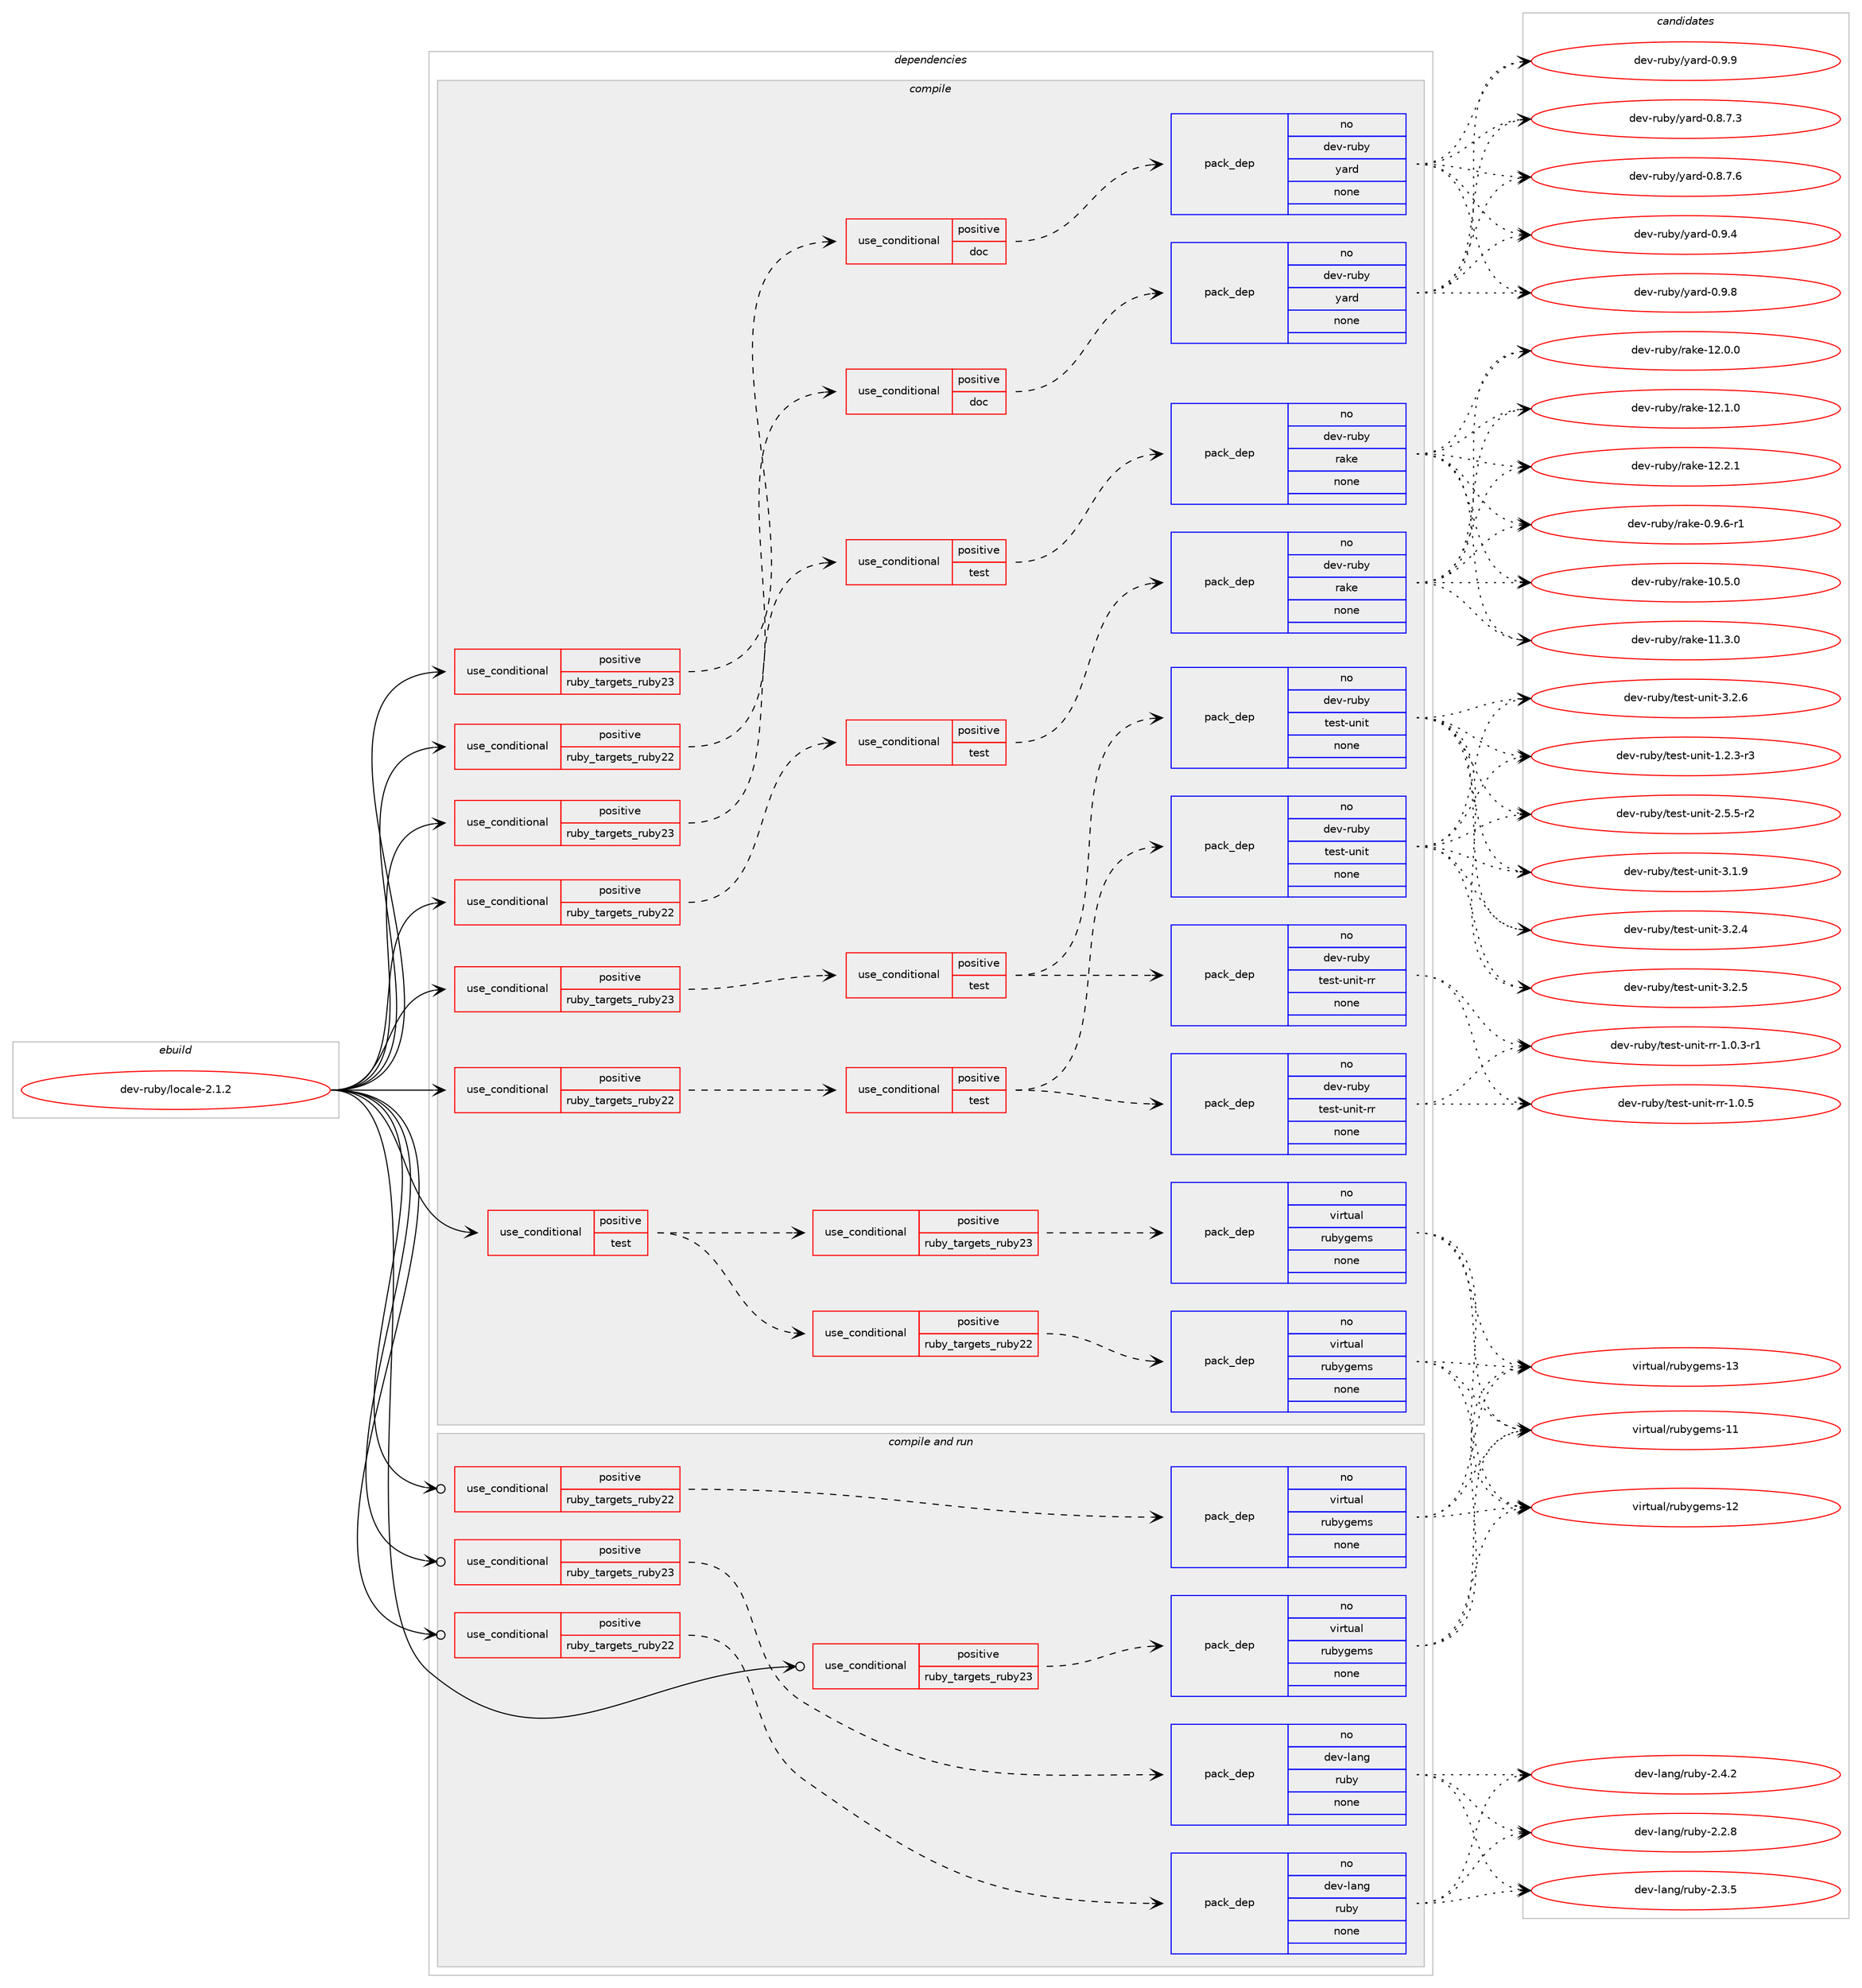 digraph prolog {

# *************
# Graph options
# *************

newrank=true;
concentrate=true;
compound=true;
graph [rankdir=LR,fontname=Helvetica,fontsize=10,ranksep=1.5];#, ranksep=2.5, nodesep=0.2];
edge  [arrowhead=vee];
node  [fontname=Helvetica,fontsize=10];

# **********
# The ebuild
# **********

subgraph cluster_leftcol {
color=gray;
rank=same;
label=<<i>ebuild</i>>;
id [label="dev-ruby/locale-2.1.2", color=red, width=4, href="../dev-ruby/locale-2.1.2.svg"];
}

# ****************
# The dependencies
# ****************

subgraph cluster_midcol {
color=gray;
label=<<i>dependencies</i>>;
subgraph cluster_compile {
fillcolor="#eeeeee";
style=filled;
label=<<i>compile</i>>;
subgraph cond60710 {
dependency245888 [label=<<TABLE BORDER="0" CELLBORDER="1" CELLSPACING="0" CELLPADDING="4"><TR><TD ROWSPAN="3" CELLPADDING="10">use_conditional</TD></TR><TR><TD>positive</TD></TR><TR><TD>ruby_targets_ruby22</TD></TR></TABLE>>, shape=none, color=red];
subgraph cond60711 {
dependency245889 [label=<<TABLE BORDER="0" CELLBORDER="1" CELLSPACING="0" CELLPADDING="4"><TR><TD ROWSPAN="3" CELLPADDING="10">use_conditional</TD></TR><TR><TD>positive</TD></TR><TR><TD>doc</TD></TR></TABLE>>, shape=none, color=red];
subgraph pack181087 {
dependency245890 [label=<<TABLE BORDER="0" CELLBORDER="1" CELLSPACING="0" CELLPADDING="4" WIDTH="220"><TR><TD ROWSPAN="6" CELLPADDING="30">pack_dep</TD></TR><TR><TD WIDTH="110">no</TD></TR><TR><TD>dev-ruby</TD></TR><TR><TD>yard</TD></TR><TR><TD>none</TD></TR><TR><TD></TD></TR></TABLE>>, shape=none, color=blue];
}
dependency245889:e -> dependency245890:w [weight=20,style="dashed",arrowhead="vee"];
}
dependency245888:e -> dependency245889:w [weight=20,style="dashed",arrowhead="vee"];
}
id:e -> dependency245888:w [weight=20,style="solid",arrowhead="vee"];
subgraph cond60712 {
dependency245891 [label=<<TABLE BORDER="0" CELLBORDER="1" CELLSPACING="0" CELLPADDING="4"><TR><TD ROWSPAN="3" CELLPADDING="10">use_conditional</TD></TR><TR><TD>positive</TD></TR><TR><TD>ruby_targets_ruby22</TD></TR></TABLE>>, shape=none, color=red];
subgraph cond60713 {
dependency245892 [label=<<TABLE BORDER="0" CELLBORDER="1" CELLSPACING="0" CELLPADDING="4"><TR><TD ROWSPAN="3" CELLPADDING="10">use_conditional</TD></TR><TR><TD>positive</TD></TR><TR><TD>test</TD></TR></TABLE>>, shape=none, color=red];
subgraph pack181088 {
dependency245893 [label=<<TABLE BORDER="0" CELLBORDER="1" CELLSPACING="0" CELLPADDING="4" WIDTH="220"><TR><TD ROWSPAN="6" CELLPADDING="30">pack_dep</TD></TR><TR><TD WIDTH="110">no</TD></TR><TR><TD>dev-ruby</TD></TR><TR><TD>rake</TD></TR><TR><TD>none</TD></TR><TR><TD></TD></TR></TABLE>>, shape=none, color=blue];
}
dependency245892:e -> dependency245893:w [weight=20,style="dashed",arrowhead="vee"];
}
dependency245891:e -> dependency245892:w [weight=20,style="dashed",arrowhead="vee"];
}
id:e -> dependency245891:w [weight=20,style="solid",arrowhead="vee"];
subgraph cond60714 {
dependency245894 [label=<<TABLE BORDER="0" CELLBORDER="1" CELLSPACING="0" CELLPADDING="4"><TR><TD ROWSPAN="3" CELLPADDING="10">use_conditional</TD></TR><TR><TD>positive</TD></TR><TR><TD>ruby_targets_ruby22</TD></TR></TABLE>>, shape=none, color=red];
subgraph cond60715 {
dependency245895 [label=<<TABLE BORDER="0" CELLBORDER="1" CELLSPACING="0" CELLPADDING="4"><TR><TD ROWSPAN="3" CELLPADDING="10">use_conditional</TD></TR><TR><TD>positive</TD></TR><TR><TD>test</TD></TR></TABLE>>, shape=none, color=red];
subgraph pack181089 {
dependency245896 [label=<<TABLE BORDER="0" CELLBORDER="1" CELLSPACING="0" CELLPADDING="4" WIDTH="220"><TR><TD ROWSPAN="6" CELLPADDING="30">pack_dep</TD></TR><TR><TD WIDTH="110">no</TD></TR><TR><TD>dev-ruby</TD></TR><TR><TD>test-unit</TD></TR><TR><TD>none</TD></TR><TR><TD></TD></TR></TABLE>>, shape=none, color=blue];
}
dependency245895:e -> dependency245896:w [weight=20,style="dashed",arrowhead="vee"];
subgraph pack181090 {
dependency245897 [label=<<TABLE BORDER="0" CELLBORDER="1" CELLSPACING="0" CELLPADDING="4" WIDTH="220"><TR><TD ROWSPAN="6" CELLPADDING="30">pack_dep</TD></TR><TR><TD WIDTH="110">no</TD></TR><TR><TD>dev-ruby</TD></TR><TR><TD>test-unit-rr</TD></TR><TR><TD>none</TD></TR><TR><TD></TD></TR></TABLE>>, shape=none, color=blue];
}
dependency245895:e -> dependency245897:w [weight=20,style="dashed",arrowhead="vee"];
}
dependency245894:e -> dependency245895:w [weight=20,style="dashed",arrowhead="vee"];
}
id:e -> dependency245894:w [weight=20,style="solid",arrowhead="vee"];
subgraph cond60716 {
dependency245898 [label=<<TABLE BORDER="0" CELLBORDER="1" CELLSPACING="0" CELLPADDING="4"><TR><TD ROWSPAN="3" CELLPADDING="10">use_conditional</TD></TR><TR><TD>positive</TD></TR><TR><TD>ruby_targets_ruby23</TD></TR></TABLE>>, shape=none, color=red];
subgraph cond60717 {
dependency245899 [label=<<TABLE BORDER="0" CELLBORDER="1" CELLSPACING="0" CELLPADDING="4"><TR><TD ROWSPAN="3" CELLPADDING="10">use_conditional</TD></TR><TR><TD>positive</TD></TR><TR><TD>doc</TD></TR></TABLE>>, shape=none, color=red];
subgraph pack181091 {
dependency245900 [label=<<TABLE BORDER="0" CELLBORDER="1" CELLSPACING="0" CELLPADDING="4" WIDTH="220"><TR><TD ROWSPAN="6" CELLPADDING="30">pack_dep</TD></TR><TR><TD WIDTH="110">no</TD></TR><TR><TD>dev-ruby</TD></TR><TR><TD>yard</TD></TR><TR><TD>none</TD></TR><TR><TD></TD></TR></TABLE>>, shape=none, color=blue];
}
dependency245899:e -> dependency245900:w [weight=20,style="dashed",arrowhead="vee"];
}
dependency245898:e -> dependency245899:w [weight=20,style="dashed",arrowhead="vee"];
}
id:e -> dependency245898:w [weight=20,style="solid",arrowhead="vee"];
subgraph cond60718 {
dependency245901 [label=<<TABLE BORDER="0" CELLBORDER="1" CELLSPACING="0" CELLPADDING="4"><TR><TD ROWSPAN="3" CELLPADDING="10">use_conditional</TD></TR><TR><TD>positive</TD></TR><TR><TD>ruby_targets_ruby23</TD></TR></TABLE>>, shape=none, color=red];
subgraph cond60719 {
dependency245902 [label=<<TABLE BORDER="0" CELLBORDER="1" CELLSPACING="0" CELLPADDING="4"><TR><TD ROWSPAN="3" CELLPADDING="10">use_conditional</TD></TR><TR><TD>positive</TD></TR><TR><TD>test</TD></TR></TABLE>>, shape=none, color=red];
subgraph pack181092 {
dependency245903 [label=<<TABLE BORDER="0" CELLBORDER="1" CELLSPACING="0" CELLPADDING="4" WIDTH="220"><TR><TD ROWSPAN="6" CELLPADDING="30">pack_dep</TD></TR><TR><TD WIDTH="110">no</TD></TR><TR><TD>dev-ruby</TD></TR><TR><TD>rake</TD></TR><TR><TD>none</TD></TR><TR><TD></TD></TR></TABLE>>, shape=none, color=blue];
}
dependency245902:e -> dependency245903:w [weight=20,style="dashed",arrowhead="vee"];
}
dependency245901:e -> dependency245902:w [weight=20,style="dashed",arrowhead="vee"];
}
id:e -> dependency245901:w [weight=20,style="solid",arrowhead="vee"];
subgraph cond60720 {
dependency245904 [label=<<TABLE BORDER="0" CELLBORDER="1" CELLSPACING="0" CELLPADDING="4"><TR><TD ROWSPAN="3" CELLPADDING="10">use_conditional</TD></TR><TR><TD>positive</TD></TR><TR><TD>ruby_targets_ruby23</TD></TR></TABLE>>, shape=none, color=red];
subgraph cond60721 {
dependency245905 [label=<<TABLE BORDER="0" CELLBORDER="1" CELLSPACING="0" CELLPADDING="4"><TR><TD ROWSPAN="3" CELLPADDING="10">use_conditional</TD></TR><TR><TD>positive</TD></TR><TR><TD>test</TD></TR></TABLE>>, shape=none, color=red];
subgraph pack181093 {
dependency245906 [label=<<TABLE BORDER="0" CELLBORDER="1" CELLSPACING="0" CELLPADDING="4" WIDTH="220"><TR><TD ROWSPAN="6" CELLPADDING="30">pack_dep</TD></TR><TR><TD WIDTH="110">no</TD></TR><TR><TD>dev-ruby</TD></TR><TR><TD>test-unit</TD></TR><TR><TD>none</TD></TR><TR><TD></TD></TR></TABLE>>, shape=none, color=blue];
}
dependency245905:e -> dependency245906:w [weight=20,style="dashed",arrowhead="vee"];
subgraph pack181094 {
dependency245907 [label=<<TABLE BORDER="0" CELLBORDER="1" CELLSPACING="0" CELLPADDING="4" WIDTH="220"><TR><TD ROWSPAN="6" CELLPADDING="30">pack_dep</TD></TR><TR><TD WIDTH="110">no</TD></TR><TR><TD>dev-ruby</TD></TR><TR><TD>test-unit-rr</TD></TR><TR><TD>none</TD></TR><TR><TD></TD></TR></TABLE>>, shape=none, color=blue];
}
dependency245905:e -> dependency245907:w [weight=20,style="dashed",arrowhead="vee"];
}
dependency245904:e -> dependency245905:w [weight=20,style="dashed",arrowhead="vee"];
}
id:e -> dependency245904:w [weight=20,style="solid",arrowhead="vee"];
subgraph cond60722 {
dependency245908 [label=<<TABLE BORDER="0" CELLBORDER="1" CELLSPACING="0" CELLPADDING="4"><TR><TD ROWSPAN="3" CELLPADDING="10">use_conditional</TD></TR><TR><TD>positive</TD></TR><TR><TD>test</TD></TR></TABLE>>, shape=none, color=red];
subgraph cond60723 {
dependency245909 [label=<<TABLE BORDER="0" CELLBORDER="1" CELLSPACING="0" CELLPADDING="4"><TR><TD ROWSPAN="3" CELLPADDING="10">use_conditional</TD></TR><TR><TD>positive</TD></TR><TR><TD>ruby_targets_ruby22</TD></TR></TABLE>>, shape=none, color=red];
subgraph pack181095 {
dependency245910 [label=<<TABLE BORDER="0" CELLBORDER="1" CELLSPACING="0" CELLPADDING="4" WIDTH="220"><TR><TD ROWSPAN="6" CELLPADDING="30">pack_dep</TD></TR><TR><TD WIDTH="110">no</TD></TR><TR><TD>virtual</TD></TR><TR><TD>rubygems</TD></TR><TR><TD>none</TD></TR><TR><TD></TD></TR></TABLE>>, shape=none, color=blue];
}
dependency245909:e -> dependency245910:w [weight=20,style="dashed",arrowhead="vee"];
}
dependency245908:e -> dependency245909:w [weight=20,style="dashed",arrowhead="vee"];
subgraph cond60724 {
dependency245911 [label=<<TABLE BORDER="0" CELLBORDER="1" CELLSPACING="0" CELLPADDING="4"><TR><TD ROWSPAN="3" CELLPADDING="10">use_conditional</TD></TR><TR><TD>positive</TD></TR><TR><TD>ruby_targets_ruby23</TD></TR></TABLE>>, shape=none, color=red];
subgraph pack181096 {
dependency245912 [label=<<TABLE BORDER="0" CELLBORDER="1" CELLSPACING="0" CELLPADDING="4" WIDTH="220"><TR><TD ROWSPAN="6" CELLPADDING="30">pack_dep</TD></TR><TR><TD WIDTH="110">no</TD></TR><TR><TD>virtual</TD></TR><TR><TD>rubygems</TD></TR><TR><TD>none</TD></TR><TR><TD></TD></TR></TABLE>>, shape=none, color=blue];
}
dependency245911:e -> dependency245912:w [weight=20,style="dashed",arrowhead="vee"];
}
dependency245908:e -> dependency245911:w [weight=20,style="dashed",arrowhead="vee"];
}
id:e -> dependency245908:w [weight=20,style="solid",arrowhead="vee"];
}
subgraph cluster_compileandrun {
fillcolor="#eeeeee";
style=filled;
label=<<i>compile and run</i>>;
subgraph cond60725 {
dependency245913 [label=<<TABLE BORDER="0" CELLBORDER="1" CELLSPACING="0" CELLPADDING="4"><TR><TD ROWSPAN="3" CELLPADDING="10">use_conditional</TD></TR><TR><TD>positive</TD></TR><TR><TD>ruby_targets_ruby22</TD></TR></TABLE>>, shape=none, color=red];
subgraph pack181097 {
dependency245914 [label=<<TABLE BORDER="0" CELLBORDER="1" CELLSPACING="0" CELLPADDING="4" WIDTH="220"><TR><TD ROWSPAN="6" CELLPADDING="30">pack_dep</TD></TR><TR><TD WIDTH="110">no</TD></TR><TR><TD>dev-lang</TD></TR><TR><TD>ruby</TD></TR><TR><TD>none</TD></TR><TR><TD></TD></TR></TABLE>>, shape=none, color=blue];
}
dependency245913:e -> dependency245914:w [weight=20,style="dashed",arrowhead="vee"];
}
id:e -> dependency245913:w [weight=20,style="solid",arrowhead="odotvee"];
subgraph cond60726 {
dependency245915 [label=<<TABLE BORDER="0" CELLBORDER="1" CELLSPACING="0" CELLPADDING="4"><TR><TD ROWSPAN="3" CELLPADDING="10">use_conditional</TD></TR><TR><TD>positive</TD></TR><TR><TD>ruby_targets_ruby22</TD></TR></TABLE>>, shape=none, color=red];
subgraph pack181098 {
dependency245916 [label=<<TABLE BORDER="0" CELLBORDER="1" CELLSPACING="0" CELLPADDING="4" WIDTH="220"><TR><TD ROWSPAN="6" CELLPADDING="30">pack_dep</TD></TR><TR><TD WIDTH="110">no</TD></TR><TR><TD>virtual</TD></TR><TR><TD>rubygems</TD></TR><TR><TD>none</TD></TR><TR><TD></TD></TR></TABLE>>, shape=none, color=blue];
}
dependency245915:e -> dependency245916:w [weight=20,style="dashed",arrowhead="vee"];
}
id:e -> dependency245915:w [weight=20,style="solid",arrowhead="odotvee"];
subgraph cond60727 {
dependency245917 [label=<<TABLE BORDER="0" CELLBORDER="1" CELLSPACING="0" CELLPADDING="4"><TR><TD ROWSPAN="3" CELLPADDING="10">use_conditional</TD></TR><TR><TD>positive</TD></TR><TR><TD>ruby_targets_ruby23</TD></TR></TABLE>>, shape=none, color=red];
subgraph pack181099 {
dependency245918 [label=<<TABLE BORDER="0" CELLBORDER="1" CELLSPACING="0" CELLPADDING="4" WIDTH="220"><TR><TD ROWSPAN="6" CELLPADDING="30">pack_dep</TD></TR><TR><TD WIDTH="110">no</TD></TR><TR><TD>dev-lang</TD></TR><TR><TD>ruby</TD></TR><TR><TD>none</TD></TR><TR><TD></TD></TR></TABLE>>, shape=none, color=blue];
}
dependency245917:e -> dependency245918:w [weight=20,style="dashed",arrowhead="vee"];
}
id:e -> dependency245917:w [weight=20,style="solid",arrowhead="odotvee"];
subgraph cond60728 {
dependency245919 [label=<<TABLE BORDER="0" CELLBORDER="1" CELLSPACING="0" CELLPADDING="4"><TR><TD ROWSPAN="3" CELLPADDING="10">use_conditional</TD></TR><TR><TD>positive</TD></TR><TR><TD>ruby_targets_ruby23</TD></TR></TABLE>>, shape=none, color=red];
subgraph pack181100 {
dependency245920 [label=<<TABLE BORDER="0" CELLBORDER="1" CELLSPACING="0" CELLPADDING="4" WIDTH="220"><TR><TD ROWSPAN="6" CELLPADDING="30">pack_dep</TD></TR><TR><TD WIDTH="110">no</TD></TR><TR><TD>virtual</TD></TR><TR><TD>rubygems</TD></TR><TR><TD>none</TD></TR><TR><TD></TD></TR></TABLE>>, shape=none, color=blue];
}
dependency245919:e -> dependency245920:w [weight=20,style="dashed",arrowhead="vee"];
}
id:e -> dependency245919:w [weight=20,style="solid",arrowhead="odotvee"];
}
subgraph cluster_run {
fillcolor="#eeeeee";
style=filled;
label=<<i>run</i>>;
}
}

# **************
# The candidates
# **************

subgraph cluster_choices {
rank=same;
color=gray;
label=<<i>candidates</i>>;

subgraph choice181087 {
color=black;
nodesep=1;
choice100101118451141179812147121971141004548465646554651 [label="dev-ruby/yard-0.8.7.3", color=red, width=4,href="../dev-ruby/yard-0.8.7.3.svg"];
choice100101118451141179812147121971141004548465646554654 [label="dev-ruby/yard-0.8.7.6", color=red, width=4,href="../dev-ruby/yard-0.8.7.6.svg"];
choice10010111845114117981214712197114100454846574652 [label="dev-ruby/yard-0.9.4", color=red, width=4,href="../dev-ruby/yard-0.9.4.svg"];
choice10010111845114117981214712197114100454846574656 [label="dev-ruby/yard-0.9.8", color=red, width=4,href="../dev-ruby/yard-0.9.8.svg"];
choice10010111845114117981214712197114100454846574657 [label="dev-ruby/yard-0.9.9", color=red, width=4,href="../dev-ruby/yard-0.9.9.svg"];
dependency245890:e -> choice100101118451141179812147121971141004548465646554651:w [style=dotted,weight="100"];
dependency245890:e -> choice100101118451141179812147121971141004548465646554654:w [style=dotted,weight="100"];
dependency245890:e -> choice10010111845114117981214712197114100454846574652:w [style=dotted,weight="100"];
dependency245890:e -> choice10010111845114117981214712197114100454846574656:w [style=dotted,weight="100"];
dependency245890:e -> choice10010111845114117981214712197114100454846574657:w [style=dotted,weight="100"];
}
subgraph choice181088 {
color=black;
nodesep=1;
choice100101118451141179812147114971071014548465746544511449 [label="dev-ruby/rake-0.9.6-r1", color=red, width=4,href="../dev-ruby/rake-0.9.6-r1.svg"];
choice1001011184511411798121471149710710145494846534648 [label="dev-ruby/rake-10.5.0", color=red, width=4,href="../dev-ruby/rake-10.5.0.svg"];
choice1001011184511411798121471149710710145494946514648 [label="dev-ruby/rake-11.3.0", color=red, width=4,href="../dev-ruby/rake-11.3.0.svg"];
choice1001011184511411798121471149710710145495046484648 [label="dev-ruby/rake-12.0.0", color=red, width=4,href="../dev-ruby/rake-12.0.0.svg"];
choice1001011184511411798121471149710710145495046494648 [label="dev-ruby/rake-12.1.0", color=red, width=4,href="../dev-ruby/rake-12.1.0.svg"];
choice1001011184511411798121471149710710145495046504649 [label="dev-ruby/rake-12.2.1", color=red, width=4,href="../dev-ruby/rake-12.2.1.svg"];
dependency245893:e -> choice100101118451141179812147114971071014548465746544511449:w [style=dotted,weight="100"];
dependency245893:e -> choice1001011184511411798121471149710710145494846534648:w [style=dotted,weight="100"];
dependency245893:e -> choice1001011184511411798121471149710710145494946514648:w [style=dotted,weight="100"];
dependency245893:e -> choice1001011184511411798121471149710710145495046484648:w [style=dotted,weight="100"];
dependency245893:e -> choice1001011184511411798121471149710710145495046494648:w [style=dotted,weight="100"];
dependency245893:e -> choice1001011184511411798121471149710710145495046504649:w [style=dotted,weight="100"];
}
subgraph choice181089 {
color=black;
nodesep=1;
choice100101118451141179812147116101115116451171101051164549465046514511451 [label="dev-ruby/test-unit-1.2.3-r3", color=red, width=4,href="../dev-ruby/test-unit-1.2.3-r3.svg"];
choice100101118451141179812147116101115116451171101051164550465346534511450 [label="dev-ruby/test-unit-2.5.5-r2", color=red, width=4,href="../dev-ruby/test-unit-2.5.5-r2.svg"];
choice10010111845114117981214711610111511645117110105116455146494657 [label="dev-ruby/test-unit-3.1.9", color=red, width=4,href="../dev-ruby/test-unit-3.1.9.svg"];
choice10010111845114117981214711610111511645117110105116455146504652 [label="dev-ruby/test-unit-3.2.4", color=red, width=4,href="../dev-ruby/test-unit-3.2.4.svg"];
choice10010111845114117981214711610111511645117110105116455146504653 [label="dev-ruby/test-unit-3.2.5", color=red, width=4,href="../dev-ruby/test-unit-3.2.5.svg"];
choice10010111845114117981214711610111511645117110105116455146504654 [label="dev-ruby/test-unit-3.2.6", color=red, width=4,href="../dev-ruby/test-unit-3.2.6.svg"];
dependency245896:e -> choice100101118451141179812147116101115116451171101051164549465046514511451:w [style=dotted,weight="100"];
dependency245896:e -> choice100101118451141179812147116101115116451171101051164550465346534511450:w [style=dotted,weight="100"];
dependency245896:e -> choice10010111845114117981214711610111511645117110105116455146494657:w [style=dotted,weight="100"];
dependency245896:e -> choice10010111845114117981214711610111511645117110105116455146504652:w [style=dotted,weight="100"];
dependency245896:e -> choice10010111845114117981214711610111511645117110105116455146504653:w [style=dotted,weight="100"];
dependency245896:e -> choice10010111845114117981214711610111511645117110105116455146504654:w [style=dotted,weight="100"];
}
subgraph choice181090 {
color=black;
nodesep=1;
choice10010111845114117981214711610111511645117110105116451141144549464846514511449 [label="dev-ruby/test-unit-rr-1.0.3-r1", color=red, width=4,href="../dev-ruby/test-unit-rr-1.0.3-r1.svg"];
choice1001011184511411798121471161011151164511711010511645114114454946484653 [label="dev-ruby/test-unit-rr-1.0.5", color=red, width=4,href="../dev-ruby/test-unit-rr-1.0.5.svg"];
dependency245897:e -> choice10010111845114117981214711610111511645117110105116451141144549464846514511449:w [style=dotted,weight="100"];
dependency245897:e -> choice1001011184511411798121471161011151164511711010511645114114454946484653:w [style=dotted,weight="100"];
}
subgraph choice181091 {
color=black;
nodesep=1;
choice100101118451141179812147121971141004548465646554651 [label="dev-ruby/yard-0.8.7.3", color=red, width=4,href="../dev-ruby/yard-0.8.7.3.svg"];
choice100101118451141179812147121971141004548465646554654 [label="dev-ruby/yard-0.8.7.6", color=red, width=4,href="../dev-ruby/yard-0.8.7.6.svg"];
choice10010111845114117981214712197114100454846574652 [label="dev-ruby/yard-0.9.4", color=red, width=4,href="../dev-ruby/yard-0.9.4.svg"];
choice10010111845114117981214712197114100454846574656 [label="dev-ruby/yard-0.9.8", color=red, width=4,href="../dev-ruby/yard-0.9.8.svg"];
choice10010111845114117981214712197114100454846574657 [label="dev-ruby/yard-0.9.9", color=red, width=4,href="../dev-ruby/yard-0.9.9.svg"];
dependency245900:e -> choice100101118451141179812147121971141004548465646554651:w [style=dotted,weight="100"];
dependency245900:e -> choice100101118451141179812147121971141004548465646554654:w [style=dotted,weight="100"];
dependency245900:e -> choice10010111845114117981214712197114100454846574652:w [style=dotted,weight="100"];
dependency245900:e -> choice10010111845114117981214712197114100454846574656:w [style=dotted,weight="100"];
dependency245900:e -> choice10010111845114117981214712197114100454846574657:w [style=dotted,weight="100"];
}
subgraph choice181092 {
color=black;
nodesep=1;
choice100101118451141179812147114971071014548465746544511449 [label="dev-ruby/rake-0.9.6-r1", color=red, width=4,href="../dev-ruby/rake-0.9.6-r1.svg"];
choice1001011184511411798121471149710710145494846534648 [label="dev-ruby/rake-10.5.0", color=red, width=4,href="../dev-ruby/rake-10.5.0.svg"];
choice1001011184511411798121471149710710145494946514648 [label="dev-ruby/rake-11.3.0", color=red, width=4,href="../dev-ruby/rake-11.3.0.svg"];
choice1001011184511411798121471149710710145495046484648 [label="dev-ruby/rake-12.0.0", color=red, width=4,href="../dev-ruby/rake-12.0.0.svg"];
choice1001011184511411798121471149710710145495046494648 [label="dev-ruby/rake-12.1.0", color=red, width=4,href="../dev-ruby/rake-12.1.0.svg"];
choice1001011184511411798121471149710710145495046504649 [label="dev-ruby/rake-12.2.1", color=red, width=4,href="../dev-ruby/rake-12.2.1.svg"];
dependency245903:e -> choice100101118451141179812147114971071014548465746544511449:w [style=dotted,weight="100"];
dependency245903:e -> choice1001011184511411798121471149710710145494846534648:w [style=dotted,weight="100"];
dependency245903:e -> choice1001011184511411798121471149710710145494946514648:w [style=dotted,weight="100"];
dependency245903:e -> choice1001011184511411798121471149710710145495046484648:w [style=dotted,weight="100"];
dependency245903:e -> choice1001011184511411798121471149710710145495046494648:w [style=dotted,weight="100"];
dependency245903:e -> choice1001011184511411798121471149710710145495046504649:w [style=dotted,weight="100"];
}
subgraph choice181093 {
color=black;
nodesep=1;
choice100101118451141179812147116101115116451171101051164549465046514511451 [label="dev-ruby/test-unit-1.2.3-r3", color=red, width=4,href="../dev-ruby/test-unit-1.2.3-r3.svg"];
choice100101118451141179812147116101115116451171101051164550465346534511450 [label="dev-ruby/test-unit-2.5.5-r2", color=red, width=4,href="../dev-ruby/test-unit-2.5.5-r2.svg"];
choice10010111845114117981214711610111511645117110105116455146494657 [label="dev-ruby/test-unit-3.1.9", color=red, width=4,href="../dev-ruby/test-unit-3.1.9.svg"];
choice10010111845114117981214711610111511645117110105116455146504652 [label="dev-ruby/test-unit-3.2.4", color=red, width=4,href="../dev-ruby/test-unit-3.2.4.svg"];
choice10010111845114117981214711610111511645117110105116455146504653 [label="dev-ruby/test-unit-3.2.5", color=red, width=4,href="../dev-ruby/test-unit-3.2.5.svg"];
choice10010111845114117981214711610111511645117110105116455146504654 [label="dev-ruby/test-unit-3.2.6", color=red, width=4,href="../dev-ruby/test-unit-3.2.6.svg"];
dependency245906:e -> choice100101118451141179812147116101115116451171101051164549465046514511451:w [style=dotted,weight="100"];
dependency245906:e -> choice100101118451141179812147116101115116451171101051164550465346534511450:w [style=dotted,weight="100"];
dependency245906:e -> choice10010111845114117981214711610111511645117110105116455146494657:w [style=dotted,weight="100"];
dependency245906:e -> choice10010111845114117981214711610111511645117110105116455146504652:w [style=dotted,weight="100"];
dependency245906:e -> choice10010111845114117981214711610111511645117110105116455146504653:w [style=dotted,weight="100"];
dependency245906:e -> choice10010111845114117981214711610111511645117110105116455146504654:w [style=dotted,weight="100"];
}
subgraph choice181094 {
color=black;
nodesep=1;
choice10010111845114117981214711610111511645117110105116451141144549464846514511449 [label="dev-ruby/test-unit-rr-1.0.3-r1", color=red, width=4,href="../dev-ruby/test-unit-rr-1.0.3-r1.svg"];
choice1001011184511411798121471161011151164511711010511645114114454946484653 [label="dev-ruby/test-unit-rr-1.0.5", color=red, width=4,href="../dev-ruby/test-unit-rr-1.0.5.svg"];
dependency245907:e -> choice10010111845114117981214711610111511645117110105116451141144549464846514511449:w [style=dotted,weight="100"];
dependency245907:e -> choice1001011184511411798121471161011151164511711010511645114114454946484653:w [style=dotted,weight="100"];
}
subgraph choice181095 {
color=black;
nodesep=1;
choice118105114116117971084711411798121103101109115454949 [label="virtual/rubygems-11", color=red, width=4,href="../virtual/rubygems-11.svg"];
choice118105114116117971084711411798121103101109115454950 [label="virtual/rubygems-12", color=red, width=4,href="../virtual/rubygems-12.svg"];
choice118105114116117971084711411798121103101109115454951 [label="virtual/rubygems-13", color=red, width=4,href="../virtual/rubygems-13.svg"];
dependency245910:e -> choice118105114116117971084711411798121103101109115454949:w [style=dotted,weight="100"];
dependency245910:e -> choice118105114116117971084711411798121103101109115454950:w [style=dotted,weight="100"];
dependency245910:e -> choice118105114116117971084711411798121103101109115454951:w [style=dotted,weight="100"];
}
subgraph choice181096 {
color=black;
nodesep=1;
choice118105114116117971084711411798121103101109115454949 [label="virtual/rubygems-11", color=red, width=4,href="../virtual/rubygems-11.svg"];
choice118105114116117971084711411798121103101109115454950 [label="virtual/rubygems-12", color=red, width=4,href="../virtual/rubygems-12.svg"];
choice118105114116117971084711411798121103101109115454951 [label="virtual/rubygems-13", color=red, width=4,href="../virtual/rubygems-13.svg"];
dependency245912:e -> choice118105114116117971084711411798121103101109115454949:w [style=dotted,weight="100"];
dependency245912:e -> choice118105114116117971084711411798121103101109115454950:w [style=dotted,weight="100"];
dependency245912:e -> choice118105114116117971084711411798121103101109115454951:w [style=dotted,weight="100"];
}
subgraph choice181097 {
color=black;
nodesep=1;
choice10010111845108971101034711411798121455046504656 [label="dev-lang/ruby-2.2.8", color=red, width=4,href="../dev-lang/ruby-2.2.8.svg"];
choice10010111845108971101034711411798121455046514653 [label="dev-lang/ruby-2.3.5", color=red, width=4,href="../dev-lang/ruby-2.3.5.svg"];
choice10010111845108971101034711411798121455046524650 [label="dev-lang/ruby-2.4.2", color=red, width=4,href="../dev-lang/ruby-2.4.2.svg"];
dependency245914:e -> choice10010111845108971101034711411798121455046504656:w [style=dotted,weight="100"];
dependency245914:e -> choice10010111845108971101034711411798121455046514653:w [style=dotted,weight="100"];
dependency245914:e -> choice10010111845108971101034711411798121455046524650:w [style=dotted,weight="100"];
}
subgraph choice181098 {
color=black;
nodesep=1;
choice118105114116117971084711411798121103101109115454949 [label="virtual/rubygems-11", color=red, width=4,href="../virtual/rubygems-11.svg"];
choice118105114116117971084711411798121103101109115454950 [label="virtual/rubygems-12", color=red, width=4,href="../virtual/rubygems-12.svg"];
choice118105114116117971084711411798121103101109115454951 [label="virtual/rubygems-13", color=red, width=4,href="../virtual/rubygems-13.svg"];
dependency245916:e -> choice118105114116117971084711411798121103101109115454949:w [style=dotted,weight="100"];
dependency245916:e -> choice118105114116117971084711411798121103101109115454950:w [style=dotted,weight="100"];
dependency245916:e -> choice118105114116117971084711411798121103101109115454951:w [style=dotted,weight="100"];
}
subgraph choice181099 {
color=black;
nodesep=1;
choice10010111845108971101034711411798121455046504656 [label="dev-lang/ruby-2.2.8", color=red, width=4,href="../dev-lang/ruby-2.2.8.svg"];
choice10010111845108971101034711411798121455046514653 [label="dev-lang/ruby-2.3.5", color=red, width=4,href="../dev-lang/ruby-2.3.5.svg"];
choice10010111845108971101034711411798121455046524650 [label="dev-lang/ruby-2.4.2", color=red, width=4,href="../dev-lang/ruby-2.4.2.svg"];
dependency245918:e -> choice10010111845108971101034711411798121455046504656:w [style=dotted,weight="100"];
dependency245918:e -> choice10010111845108971101034711411798121455046514653:w [style=dotted,weight="100"];
dependency245918:e -> choice10010111845108971101034711411798121455046524650:w [style=dotted,weight="100"];
}
subgraph choice181100 {
color=black;
nodesep=1;
choice118105114116117971084711411798121103101109115454949 [label="virtual/rubygems-11", color=red, width=4,href="../virtual/rubygems-11.svg"];
choice118105114116117971084711411798121103101109115454950 [label="virtual/rubygems-12", color=red, width=4,href="../virtual/rubygems-12.svg"];
choice118105114116117971084711411798121103101109115454951 [label="virtual/rubygems-13", color=red, width=4,href="../virtual/rubygems-13.svg"];
dependency245920:e -> choice118105114116117971084711411798121103101109115454949:w [style=dotted,weight="100"];
dependency245920:e -> choice118105114116117971084711411798121103101109115454950:w [style=dotted,weight="100"];
dependency245920:e -> choice118105114116117971084711411798121103101109115454951:w [style=dotted,weight="100"];
}
}

}
